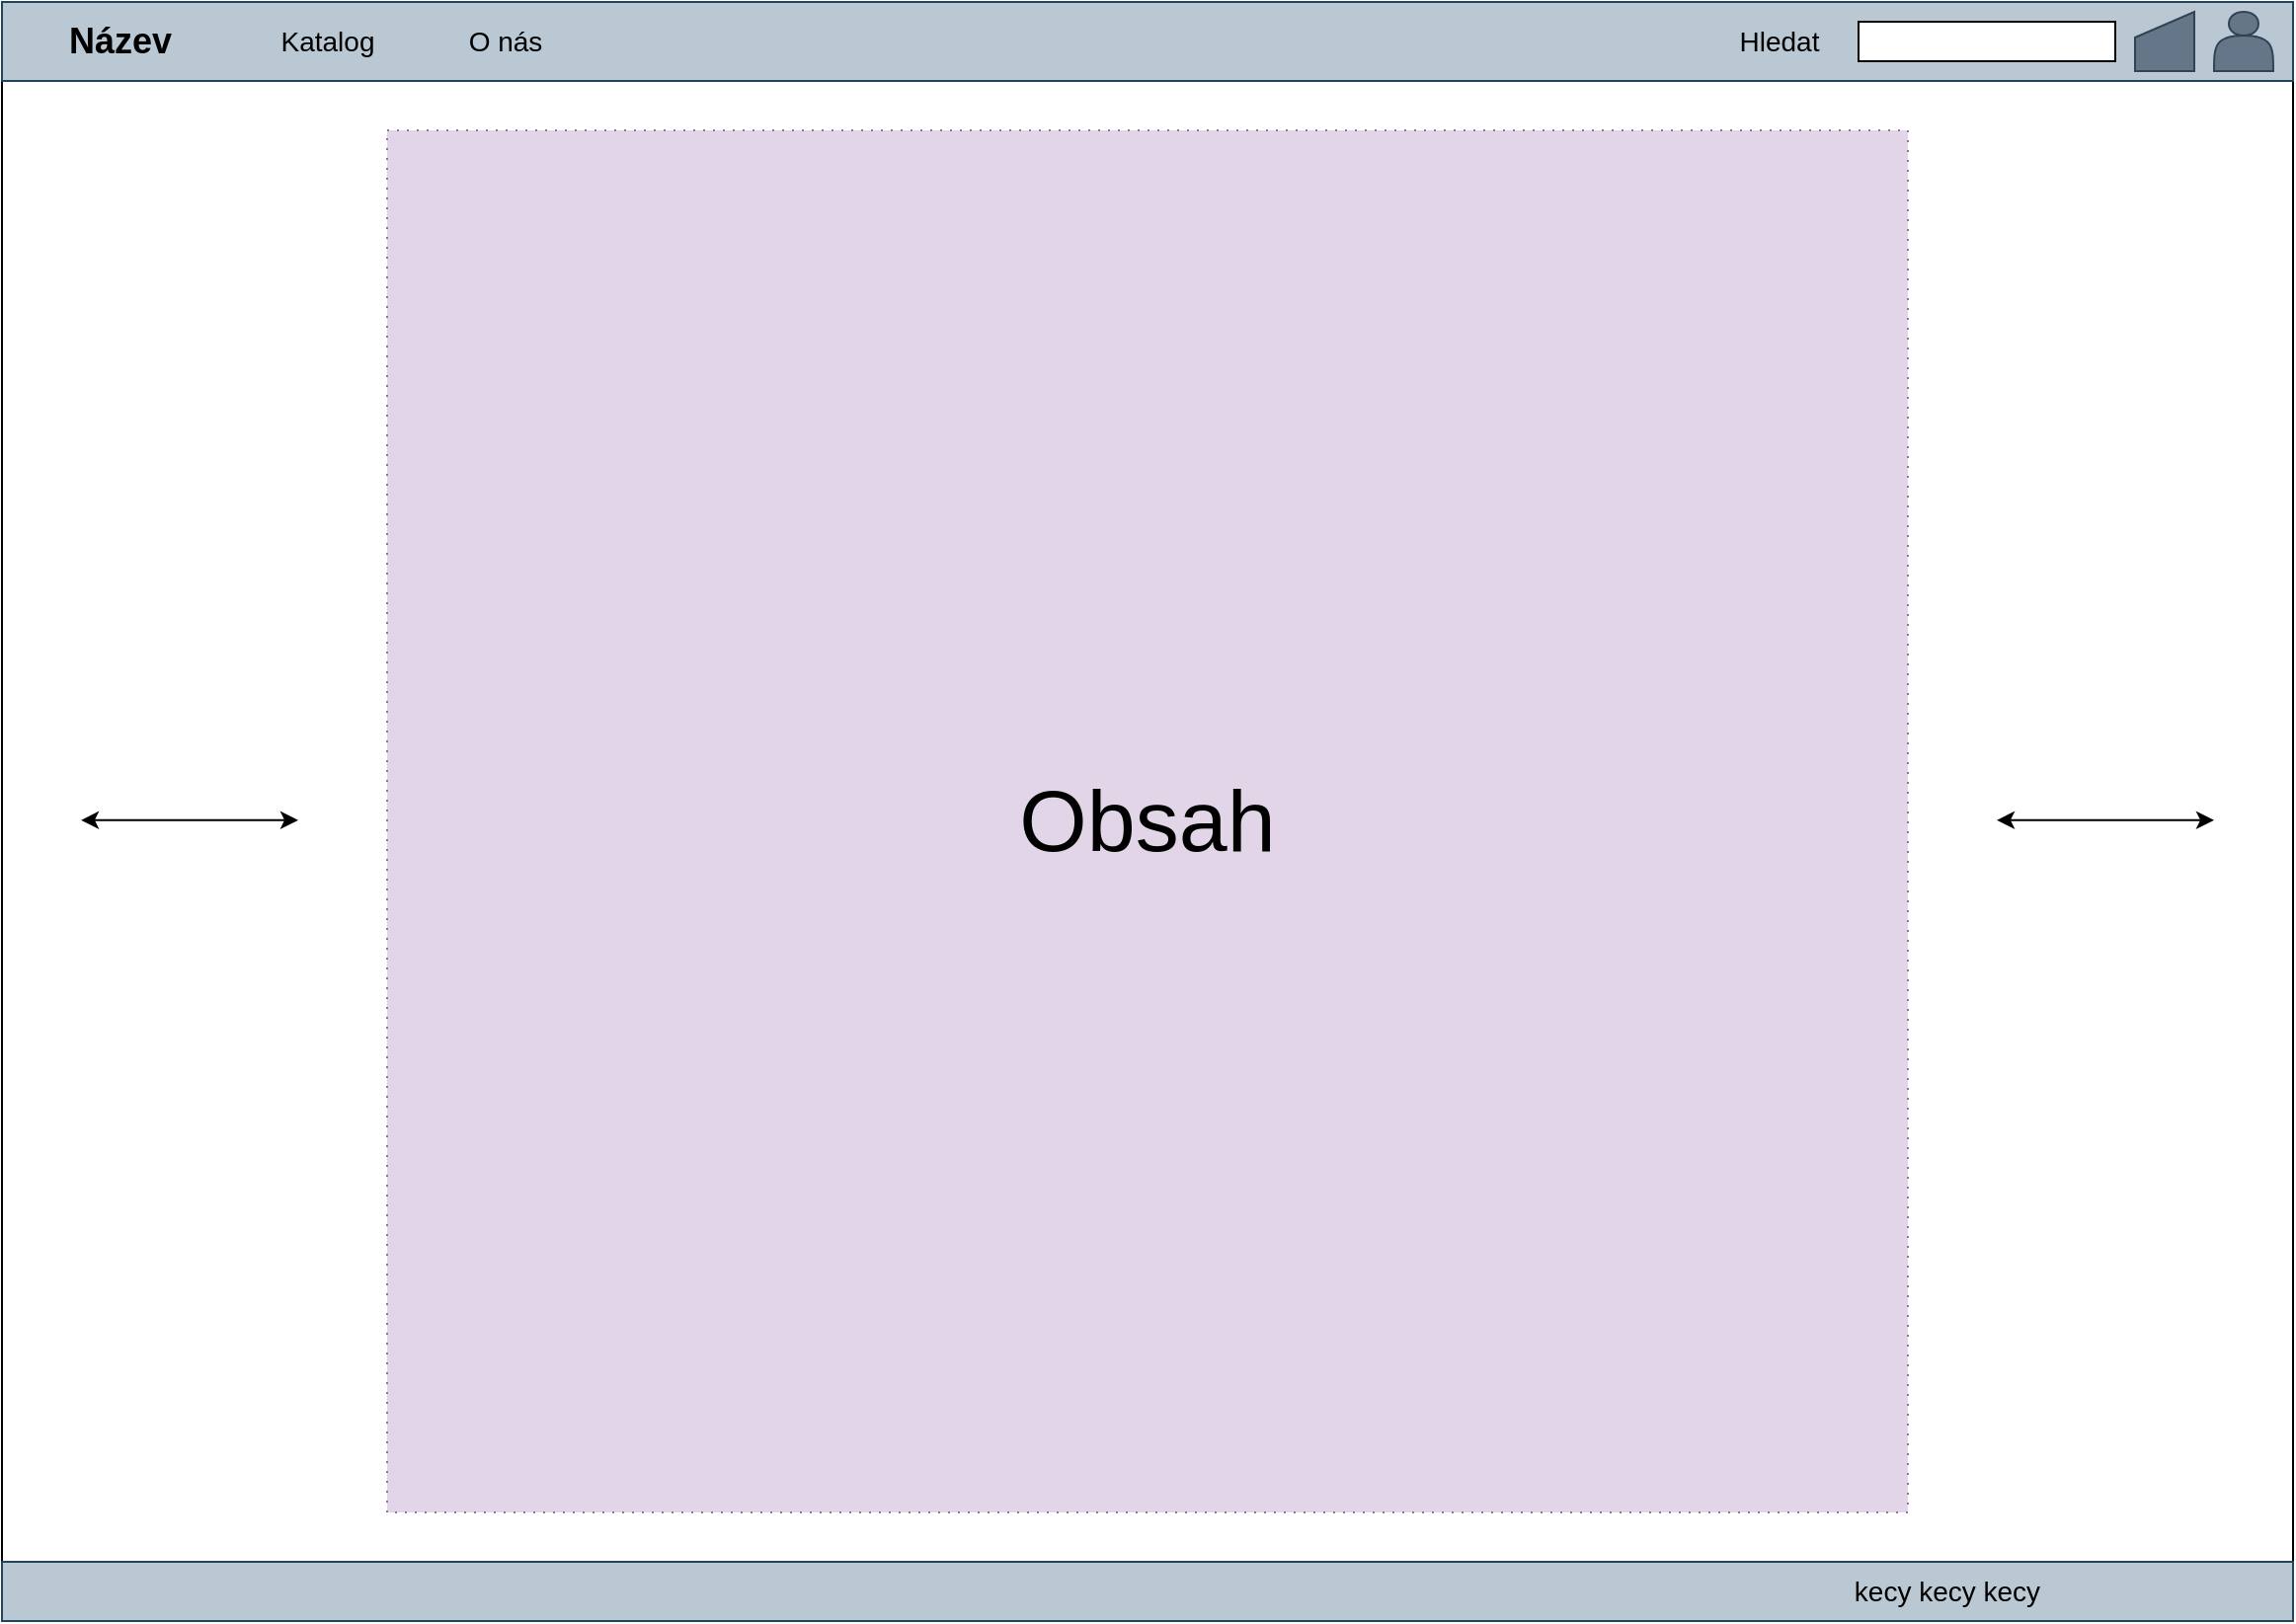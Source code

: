 <mxfile version="13.7.9" type="device" pages="7"><diagram id="ViNAG8t2n-phb3JqnePK" name="Layout"><mxGraphModel dx="2031" dy="2258" grid="1" gridSize="10" guides="1" tooltips="1" connect="1" arrows="1" fold="1" page="1" pageScale="1" pageWidth="827" pageHeight="1169" math="0" shadow="0"><root><mxCell id="0"/><mxCell id="1" parent="0"/><mxCell id="VQhZeNdXnbNppac0sMFN-1" value="" style="rounded=0;whiteSpace=wrap;html=1;" vertex="1" parent="1"><mxGeometry x="40" y="-1080" width="1160" height="750" as="geometry"/></mxCell><mxCell id="VQhZeNdXnbNppac0sMFN-2" value="" style="rounded=0;whiteSpace=wrap;html=1;fillColor=#bac8d3;strokeColor=#23445d;" vertex="1" parent="1"><mxGeometry x="40" y="-1120" width="1160" height="40" as="geometry"/></mxCell><mxCell id="VQhZeNdXnbNppac0sMFN-3" value="Název" style="text;html=1;strokeColor=none;fillColor=none;align=center;verticalAlign=middle;whiteSpace=wrap;rounded=0;fontStyle=1;fontSize=18;" vertex="1" parent="1"><mxGeometry x="60" y="-1110" width="80" height="20" as="geometry"/></mxCell><mxCell id="VQhZeNdXnbNppac0sMFN-4" value="Katalog" style="text;html=1;strokeColor=none;fillColor=none;align=center;verticalAlign=middle;whiteSpace=wrap;rounded=0;fontSize=14;" vertex="1" parent="1"><mxGeometry x="150" y="-1110" width="110" height="20" as="geometry"/></mxCell><mxCell id="VQhZeNdXnbNppac0sMFN-5" value="" style="shape=actor;whiteSpace=wrap;html=1;fontSize=14;fillColor=#647687;strokeColor=#314354;fontColor=#ffffff;" vertex="1" parent="1"><mxGeometry x="1160" y="-1115" width="30" height="30" as="geometry"/></mxCell><mxCell id="VQhZeNdXnbNppac0sMFN-6" value="" style="shape=manualInput;whiteSpace=wrap;html=1;fontSize=14;size=13;fillColor=#647687;strokeColor=#314354;fontColor=#ffffff;" vertex="1" parent="1"><mxGeometry x="1120" y="-1115" width="30" height="30" as="geometry"/></mxCell><mxCell id="VQhZeNdXnbNppac0sMFN-7" value="" style="rounded=0;whiteSpace=wrap;html=1;fontSize=14;" vertex="1" parent="1"><mxGeometry x="980" y="-1110" width="130" height="20" as="geometry"/></mxCell><mxCell id="VQhZeNdXnbNppac0sMFN-8" value="Hledat" style="text;html=1;strokeColor=none;fillColor=none;align=center;verticalAlign=middle;whiteSpace=wrap;rounded=0;fontSize=14;" vertex="1" parent="1"><mxGeometry x="910" y="-1110" width="60" height="20" as="geometry"/></mxCell><mxCell id="VQhZeNdXnbNppac0sMFN-9" value="O nás" style="text;html=1;strokeColor=none;fillColor=none;align=center;verticalAlign=middle;whiteSpace=wrap;rounded=0;fontSize=14;" vertex="1" parent="1"><mxGeometry x="240" y="-1110" width="110" height="20" as="geometry"/></mxCell><mxCell id="VQhZeNdXnbNppac0sMFN-10" value="" style="rounded=0;whiteSpace=wrap;html=1;fillColor=#e1d5e7;strokeColor=#9673a6;dashed=1;dashPattern=1 4;" vertex="1" parent="1"><mxGeometry x="235" y="-1055" width="770" height="700" as="geometry"/></mxCell><mxCell id="VQhZeNdXnbNppac0sMFN-11" value="" style="endArrow=classic;startArrow=classic;html=1;" edge="1" parent="1"><mxGeometry width="50" height="50" relative="1" as="geometry"><mxPoint x="1050.0" y="-705.59" as="sourcePoint"/><mxPoint x="1160.0" y="-705.59" as="targetPoint"/></mxGeometry></mxCell><mxCell id="VQhZeNdXnbNppac0sMFN-12" value="" style="endArrow=classic;startArrow=classic;html=1;" edge="1" parent="1"><mxGeometry width="50" height="50" relative="1" as="geometry"><mxPoint x="80" y="-705.59" as="sourcePoint"/><mxPoint x="190" y="-705.59" as="targetPoint"/></mxGeometry></mxCell><mxCell id="VQhZeNdXnbNppac0sMFN-13" value="" style="rounded=0;whiteSpace=wrap;html=1;fillColor=#bac8d3;strokeColor=#23445d;" vertex="1" parent="1"><mxGeometry x="40" y="-330" width="1160" height="30" as="geometry"/></mxCell><mxCell id="VQhZeNdXnbNppac0sMFN-14" value="kecy kecy kecy" style="text;html=1;strokeColor=none;fillColor=none;align=center;verticalAlign=middle;whiteSpace=wrap;rounded=0;fontSize=14;" vertex="1" parent="1"><mxGeometry x="860" y="-325" width="330" height="20" as="geometry"/></mxCell><mxCell id="VQhZeNdXnbNppac0sMFN-15" value="Obsah" style="text;html=1;strokeColor=none;fillColor=none;align=center;verticalAlign=middle;whiteSpace=wrap;rounded=0;fontSize=44;horizontal=1;" vertex="1" parent="1"><mxGeometry x="495" y="-745" width="250" height="80" as="geometry"/></mxCell></root></mxGraphModel></diagram><diagram id="s2dEoY0oUJR-RPaj86fh" name="Úvod"><mxGraphModel dx="1422" dy="762" grid="1" gridSize="10" guides="1" tooltips="1" connect="1" arrows="1" fold="1" page="1" pageScale="1" pageWidth="827" pageHeight="1169" math="0" shadow="0"><root><mxCell id="cfds9bafFBTUOjzG_k4d-0"/><mxCell id="cfds9bafFBTUOjzG_k4d-1" parent="cfds9bafFBTUOjzG_k4d-0"/><mxCell id="cfds9bafFBTUOjzG_k4d-2" value="" style="rounded=0;whiteSpace=wrap;html=1;" vertex="1" parent="cfds9bafFBTUOjzG_k4d-1"><mxGeometry x="40" y="820" width="1000" height="670" as="geometry"/></mxCell><mxCell id="cfds9bafFBTUOjzG_k4d-3" value="Úvod" style="text;html=1;strokeColor=none;fillColor=none;align=center;verticalAlign=middle;whiteSpace=wrap;rounded=0;fontSize=32;" vertex="1" parent="cfds9bafFBTUOjzG_k4d-1"><mxGeometry x="410" y="770" width="260" height="40" as="geometry"/></mxCell></root></mxGraphModel></diagram><diagram id="ZkQ7ir-poUGoOAgnssx4" name="Katalog"><mxGraphModel dx="1422" dy="762" grid="1" gridSize="10" guides="1" tooltips="1" connect="1" arrows="1" fold="1" page="1" pageScale="1" pageWidth="827" pageHeight="1169" math="0" shadow="0"><root><mxCell id="GpYWo9ufWR0cNjYxisio-0"/><mxCell id="GpYWo9ufWR0cNjYxisio-1" parent="GpYWo9ufWR0cNjYxisio-0"/></root></mxGraphModel></diagram><diagram id="SKazyGZ3uoGxCLKniCh2" name="Detail"><mxGraphModel dx="1422" dy="762" grid="1" gridSize="10" guides="1" tooltips="1" connect="1" arrows="1" fold="1" page="1" pageScale="1" pageWidth="827" pageHeight="1169" math="0" shadow="0"><root><mxCell id="lqK3b0TwCBrQHiiB6zA_-0"/><mxCell id="lqK3b0TwCBrQHiiB6zA_-1" parent="lqK3b0TwCBrQHiiB6zA_-0"/></root></mxGraphModel></diagram><diagram id="e6uA8uksInsHNJnsS4lT" name="Košík - obsah"><mxGraphModel dx="1673" dy="896" grid="1" gridSize="10" guides="1" tooltips="1" connect="1" arrows="1" fold="1" page="1" pageScale="1" pageWidth="827" pageHeight="1169" math="0" shadow="0"><root><mxCell id="LI4vvNnTZart4fEqr7p6-0"/><mxCell id="LI4vvNnTZart4fEqr7p6-1" parent="LI4vvNnTZart4fEqr7p6-0"/><mxCell id="EldfQF9qdea-r5kvkk4e-0" value="" style="rounded=0;whiteSpace=wrap;html=1;dashed=1;dashPattern=1 4;" vertex="1" parent="LI4vvNnTZart4fEqr7p6-1"><mxGeometry x="40" y="40" width="770" height="700" as="geometry"/></mxCell><mxCell id="EldfQF9qdea-r5kvkk4e-1" value="" style="rounded=0;whiteSpace=wrap;html=1;fontSize=32;fillColor=#bac8d3;strokeColor=#23445d;" vertex="1" parent="LI4vvNnTZart4fEqr7p6-1"><mxGeometry x="40" y="40" width="770" height="40" as="geometry"/></mxCell><mxCell id="EldfQF9qdea-r5kvkk4e-2" value="Obsah -&amp;gt; Údaje -&amp;gt; Platba&amp;nbsp;" style="text;html=1;strokeColor=none;fillColor=none;align=center;verticalAlign=middle;whiteSpace=wrap;rounded=0;fontSize=14;fontStyle=1" vertex="1" parent="LI4vvNnTZart4fEqr7p6-1"><mxGeometry x="254" y="50" width="320" height="20" as="geometry"/></mxCell><mxCell id="EldfQF9qdea-r5kvkk4e-3" value="Obsah" style="text;html=1;strokeColor=none;fillColor=none;align=left;verticalAlign=middle;whiteSpace=wrap;rounded=0;fontSize=20;" vertex="1" parent="LI4vvNnTZart4fEqr7p6-1"><mxGeometry x="40" y="90" width="100" height="50" as="geometry"/></mxCell><mxCell id="EldfQF9qdea-r5kvkk4e-4" value="" style="rounded=0;whiteSpace=wrap;html=1;gradientColor=none;fontSize=20;" vertex="1" parent="LI4vvNnTZart4fEqr7p6-1"><mxGeometry x="40" y="140" width="770" height="420" as="geometry"/></mxCell><mxCell id="ziB6lGi55_4Gf6JUrlwi-1" value="" style="shape=cylinder3;whiteSpace=wrap;html=1;boundedLbl=1;backgroundOutline=1;size=15;strokeColor=#000000;strokeWidth=1;fillColor=none;gradientColor=none;fontSize=34;align=center;" vertex="1" parent="LI4vvNnTZart4fEqr7p6-1"><mxGeometry x="70" y="160" width="40" height="50" as="geometry"/></mxCell><mxCell id="ziB6lGi55_4Gf6JUrlwi-2" value="Název položky" style="text;html=1;strokeColor=none;fillColor=none;align=center;verticalAlign=middle;whiteSpace=wrap;rounded=0;fontSize=16;" vertex="1" parent="LI4vvNnTZart4fEqr7p6-1"><mxGeometry x="130" y="175" width="140" height="20" as="geometry"/></mxCell><mxCell id="ziB6lGi55_4Gf6JUrlwi-3" value="xxxx Kč s DPH" style="text;html=1;strokeColor=none;fillColor=none;align=left;verticalAlign=middle;whiteSpace=wrap;rounded=0;fontSize=16;" vertex="1" parent="LI4vvNnTZart4fEqr7p6-1"><mxGeometry x="650" y="160" width="140" height="20" as="geometry"/></mxCell><mxCell id="ziB6lGi55_4Gf6JUrlwi-4" value="xxxx Kč bez DPH" style="text;html=1;strokeColor=none;fillColor=none;align=left;verticalAlign=middle;whiteSpace=wrap;rounded=0;fontSize=12;" vertex="1" parent="LI4vvNnTZart4fEqr7p6-1"><mxGeometry x="650" y="180" width="140" height="20" as="geometry"/></mxCell><mxCell id="ziB6lGi55_4Gf6JUrlwi-7" value="" style="shape=cylinder3;whiteSpace=wrap;html=1;boundedLbl=1;backgroundOutline=1;size=15;strokeColor=#000000;strokeWidth=1;fillColor=none;gradientColor=none;fontSize=34;align=center;" vertex="1" parent="LI4vvNnTZart4fEqr7p6-1"><mxGeometry x="70" y="250" width="40" height="50" as="geometry"/></mxCell><mxCell id="ziB6lGi55_4Gf6JUrlwi-8" value="Název položky" style="text;html=1;strokeColor=none;fillColor=none;align=center;verticalAlign=middle;whiteSpace=wrap;rounded=0;fontSize=16;" vertex="1" parent="LI4vvNnTZart4fEqr7p6-1"><mxGeometry x="130" y="265" width="140" height="20" as="geometry"/></mxCell><mxCell id="ziB6lGi55_4Gf6JUrlwi-9" value="xxxx Kč s DPH" style="text;html=1;strokeColor=none;fillColor=none;align=left;verticalAlign=middle;whiteSpace=wrap;rounded=0;fontSize=16;" vertex="1" parent="LI4vvNnTZart4fEqr7p6-1"><mxGeometry x="650" y="250" width="140" height="20" as="geometry"/></mxCell><mxCell id="ziB6lGi55_4Gf6JUrlwi-10" value="xxxx Kč bez DPH" style="text;html=1;strokeColor=none;fillColor=none;align=left;verticalAlign=middle;whiteSpace=wrap;rounded=0;fontSize=12;" vertex="1" parent="LI4vvNnTZart4fEqr7p6-1"><mxGeometry x="650" y="270" width="140" height="20" as="geometry"/></mxCell><mxCell id="ziB6lGi55_4Gf6JUrlwi-12" value="" style="endArrow=none;html=1;fontSize=12;opacity=50;" edge="1" parent="LI4vvNnTZart4fEqr7p6-1"><mxGeometry width="50" height="50" relative="1" as="geometry"><mxPoint x="74.5" y="230" as="sourcePoint"/><mxPoint x="775.5" y="230" as="targetPoint"/></mxGeometry></mxCell><mxCell id="ziB6lGi55_4Gf6JUrlwi-13" value="" style="endArrow=none;html=1;fontSize=12;opacity=50;" edge="1" parent="LI4vvNnTZart4fEqr7p6-1"><mxGeometry width="50" height="50" relative="1" as="geometry"><mxPoint x="74.5" y="320" as="sourcePoint"/><mxPoint x="775.5" y="320" as="targetPoint"/></mxGeometry></mxCell><mxCell id="xtZgMg1IPuoBo2rkp4NH-0" value="Celkem xxxx Kč" style="text;html=1;strokeColor=none;fillColor=none;align=left;verticalAlign=middle;whiteSpace=wrap;rounded=0;fontSize=20;" vertex="1" parent="LI4vvNnTZart4fEqr7p6-1"><mxGeometry x="70" y="332.5" width="190" height="35" as="geometry"/></mxCell><mxCell id="JjDy7fCb21oBXNm0RhVu-0" value="Ok" style="rounded=0;whiteSpace=wrap;html=1;fontSize=17;align=center;fillColor=#bac8d3;strokeColor=#23445d;" vertex="1" parent="LI4vvNnTZart4fEqr7p6-1"><mxGeometry x="670" y="335" width="100" height="30" as="geometry"/></mxCell><mxCell id="Pf36tYdVuQUCsML-Mqqc-0" value="" style="rounded=0;whiteSpace=wrap;html=1;" vertex="1" parent="LI4vvNnTZart4fEqr7p6-1"><mxGeometry x="40" y="880" width="1160" height="750" as="geometry"/></mxCell><mxCell id="Pf36tYdVuQUCsML-Mqqc-1" value="" style="rounded=0;whiteSpace=wrap;html=1;fillColor=#bac8d3;strokeColor=#23445d;" vertex="1" parent="LI4vvNnTZart4fEqr7p6-1"><mxGeometry x="40" y="840" width="1160" height="40" as="geometry"/></mxCell><mxCell id="Pf36tYdVuQUCsML-Mqqc-2" value="Název" style="text;html=1;strokeColor=none;fillColor=none;align=center;verticalAlign=middle;whiteSpace=wrap;rounded=0;fontStyle=1;fontSize=18;" vertex="1" parent="LI4vvNnTZart4fEqr7p6-1"><mxGeometry x="60" y="850" width="80" height="20" as="geometry"/></mxCell><mxCell id="Pf36tYdVuQUCsML-Mqqc-3" value="Katalog" style="text;html=1;strokeColor=none;fillColor=none;align=center;verticalAlign=middle;whiteSpace=wrap;rounded=0;fontSize=14;" vertex="1" parent="LI4vvNnTZart4fEqr7p6-1"><mxGeometry x="150" y="850" width="110" height="20" as="geometry"/></mxCell><mxCell id="Pf36tYdVuQUCsML-Mqqc-4" value="" style="shape=actor;whiteSpace=wrap;html=1;fontSize=14;fillColor=#647687;strokeColor=#314354;fontColor=#ffffff;" vertex="1" parent="LI4vvNnTZart4fEqr7p6-1"><mxGeometry x="1160" y="845" width="30" height="30" as="geometry"/></mxCell><mxCell id="Pf36tYdVuQUCsML-Mqqc-5" value="" style="shape=manualInput;whiteSpace=wrap;html=1;fontSize=14;size=13;fillColor=#647687;strokeColor=#314354;fontColor=#ffffff;" vertex="1" parent="LI4vvNnTZart4fEqr7p6-1"><mxGeometry x="1120" y="845" width="30" height="30" as="geometry"/></mxCell><mxCell id="Pf36tYdVuQUCsML-Mqqc-6" value="" style="rounded=0;whiteSpace=wrap;html=1;fontSize=14;" vertex="1" parent="LI4vvNnTZart4fEqr7p6-1"><mxGeometry x="980" y="850" width="130" height="20" as="geometry"/></mxCell><mxCell id="Pf36tYdVuQUCsML-Mqqc-7" value="Hledat" style="text;html=1;strokeColor=none;fillColor=none;align=center;verticalAlign=middle;whiteSpace=wrap;rounded=0;fontSize=14;" vertex="1" parent="LI4vvNnTZart4fEqr7p6-1"><mxGeometry x="910" y="850" width="60" height="20" as="geometry"/></mxCell><mxCell id="Pf36tYdVuQUCsML-Mqqc-8" value="O nás" style="text;html=1;strokeColor=none;fillColor=none;align=center;verticalAlign=middle;whiteSpace=wrap;rounded=0;fontSize=14;" vertex="1" parent="LI4vvNnTZart4fEqr7p6-1"><mxGeometry x="240" y="850" width="110" height="20" as="geometry"/></mxCell><mxCell id="Pf36tYdVuQUCsML-Mqqc-12" value="" style="rounded=0;whiteSpace=wrap;html=1;fillColor=#bac8d3;strokeColor=#23445d;" vertex="1" parent="LI4vvNnTZart4fEqr7p6-1"><mxGeometry x="40" y="1630" width="1160" height="30" as="geometry"/></mxCell><mxCell id="Pf36tYdVuQUCsML-Mqqc-13" value="kecy kecy kecy" style="text;html=1;strokeColor=none;fillColor=none;align=center;verticalAlign=middle;whiteSpace=wrap;rounded=0;fontSize=14;" vertex="1" parent="LI4vvNnTZart4fEqr7p6-1"><mxGeometry x="860" y="1635" width="330" height="20" as="geometry"/></mxCell><mxCell id="Pf36tYdVuQUCsML-Mqqc-15" value="" style="rounded=0;whiteSpace=wrap;html=1;dashed=1;dashPattern=1 4;strokeColor=none;" vertex="1" parent="LI4vvNnTZart4fEqr7p6-1"><mxGeometry x="235" y="905" width="770" height="700" as="geometry"/></mxCell><mxCell id="Pf36tYdVuQUCsML-Mqqc-16" value="" style="rounded=0;whiteSpace=wrap;html=1;fontSize=32;fillColor=#bac8d3;strokeColor=#23445d;" vertex="1" parent="LI4vvNnTZart4fEqr7p6-1"><mxGeometry x="235" y="905" width="770" height="40" as="geometry"/></mxCell><mxCell id="Pf36tYdVuQUCsML-Mqqc-17" value="Obsah -&amp;gt; Údaje -&amp;gt; Platba&amp;nbsp;" style="text;html=1;strokeColor=none;fillColor=none;align=center;verticalAlign=middle;whiteSpace=wrap;rounded=0;fontSize=14;fontStyle=1" vertex="1" parent="LI4vvNnTZart4fEqr7p6-1"><mxGeometry x="449" y="915" width="320" height="20" as="geometry"/></mxCell><mxCell id="Pf36tYdVuQUCsML-Mqqc-18" value="Obsah" style="text;html=1;strokeColor=none;fillColor=none;align=left;verticalAlign=middle;whiteSpace=wrap;rounded=0;fontSize=20;" vertex="1" parent="LI4vvNnTZart4fEqr7p6-1"><mxGeometry x="235" y="955" width="100" height="50" as="geometry"/></mxCell><mxCell id="Pf36tYdVuQUCsML-Mqqc-19" value="" style="rounded=0;whiteSpace=wrap;html=1;gradientColor=none;fontSize=20;" vertex="1" parent="LI4vvNnTZart4fEqr7p6-1"><mxGeometry x="235" y="1005" width="770" height="420" as="geometry"/></mxCell><mxCell id="Pf36tYdVuQUCsML-Mqqc-20" value="" style="shape=cylinder3;whiteSpace=wrap;html=1;boundedLbl=1;backgroundOutline=1;size=15;strokeColor=#000000;strokeWidth=1;fillColor=none;gradientColor=none;fontSize=34;align=center;" vertex="1" parent="LI4vvNnTZart4fEqr7p6-1"><mxGeometry x="265" y="1025" width="40" height="50" as="geometry"/></mxCell><mxCell id="Pf36tYdVuQUCsML-Mqqc-21" value="Název položky" style="text;html=1;strokeColor=none;fillColor=none;align=center;verticalAlign=middle;whiteSpace=wrap;rounded=0;fontSize=16;" vertex="1" parent="LI4vvNnTZart4fEqr7p6-1"><mxGeometry x="325" y="1040" width="140" height="20" as="geometry"/></mxCell><mxCell id="Pf36tYdVuQUCsML-Mqqc-22" value="xxxx Kč s DPH" style="text;html=1;strokeColor=none;fillColor=none;align=left;verticalAlign=middle;whiteSpace=wrap;rounded=0;fontSize=16;" vertex="1" parent="LI4vvNnTZart4fEqr7p6-1"><mxGeometry x="845" y="1025" width="140" height="20" as="geometry"/></mxCell><mxCell id="Pf36tYdVuQUCsML-Mqqc-23" value="xxxx Kč bez DPH" style="text;html=1;strokeColor=none;fillColor=none;align=left;verticalAlign=middle;whiteSpace=wrap;rounded=0;fontSize=12;" vertex="1" parent="LI4vvNnTZart4fEqr7p6-1"><mxGeometry x="845" y="1045" width="140" height="20" as="geometry"/></mxCell><mxCell id="Pf36tYdVuQUCsML-Mqqc-24" value="" style="shape=cylinder3;whiteSpace=wrap;html=1;boundedLbl=1;backgroundOutline=1;size=15;strokeColor=#000000;strokeWidth=1;fillColor=none;gradientColor=none;fontSize=34;align=center;" vertex="1" parent="LI4vvNnTZart4fEqr7p6-1"><mxGeometry x="265" y="1115" width="40" height="50" as="geometry"/></mxCell><mxCell id="Pf36tYdVuQUCsML-Mqqc-25" value="Název položky" style="text;html=1;strokeColor=none;fillColor=none;align=center;verticalAlign=middle;whiteSpace=wrap;rounded=0;fontSize=16;" vertex="1" parent="LI4vvNnTZart4fEqr7p6-1"><mxGeometry x="325" y="1130" width="140" height="20" as="geometry"/></mxCell><mxCell id="Pf36tYdVuQUCsML-Mqqc-26" value="xxxx Kč s DPH" style="text;html=1;strokeColor=none;fillColor=none;align=left;verticalAlign=middle;whiteSpace=wrap;rounded=0;fontSize=16;" vertex="1" parent="LI4vvNnTZart4fEqr7p6-1"><mxGeometry x="845" y="1115" width="140" height="20" as="geometry"/></mxCell><mxCell id="Pf36tYdVuQUCsML-Mqqc-27" value="xxxx Kč bez DPH" style="text;html=1;strokeColor=none;fillColor=none;align=left;verticalAlign=middle;whiteSpace=wrap;rounded=0;fontSize=12;" vertex="1" parent="LI4vvNnTZart4fEqr7p6-1"><mxGeometry x="845" y="1135" width="140" height="20" as="geometry"/></mxCell><mxCell id="Pf36tYdVuQUCsML-Mqqc-28" value="" style="endArrow=none;html=1;fontSize=12;opacity=50;" edge="1" parent="LI4vvNnTZart4fEqr7p6-1"><mxGeometry width="50" height="50" relative="1" as="geometry"><mxPoint x="269.5" y="1095" as="sourcePoint"/><mxPoint x="970.5" y="1095" as="targetPoint"/></mxGeometry></mxCell><mxCell id="Pf36tYdVuQUCsML-Mqqc-29" value="" style="endArrow=none;html=1;fontSize=12;opacity=50;" edge="1" parent="LI4vvNnTZart4fEqr7p6-1"><mxGeometry width="50" height="50" relative="1" as="geometry"><mxPoint x="269.5" y="1185" as="sourcePoint"/><mxPoint x="970.5" y="1185" as="targetPoint"/></mxGeometry></mxCell><mxCell id="Pf36tYdVuQUCsML-Mqqc-30" value="Celkem xxxx Kč" style="text;html=1;strokeColor=none;fillColor=none;align=left;verticalAlign=middle;whiteSpace=wrap;rounded=0;fontSize=20;" vertex="1" parent="LI4vvNnTZart4fEqr7p6-1"><mxGeometry x="265" y="1197.5" width="190" height="35" as="geometry"/></mxCell><mxCell id="Pf36tYdVuQUCsML-Mqqc-31" value="Ok" style="rounded=0;whiteSpace=wrap;html=1;fontSize=17;align=center;fillColor=#bac8d3;strokeColor=#23445d;" vertex="1" parent="LI4vvNnTZart4fEqr7p6-1"><mxGeometry x="865" y="1200" width="100" height="30" as="geometry"/></mxCell></root></mxGraphModel></diagram><diagram id="mtosJW7_Ea0HvbVtuwPk" name="Košík - údaje"><mxGraphModel dx="1673" dy="896" grid="1" gridSize="10" guides="1" tooltips="1" connect="1" arrows="1" fold="1" page="1" pageScale="1" pageWidth="827" pageHeight="1169" math="0" shadow="0"><root><mxCell id="qLU78yt3b7U93hymQsgM-0"/><mxCell id="qLU78yt3b7U93hymQsgM-1" parent="qLU78yt3b7U93hymQsgM-0"/><mxCell id="jq-Vhlu87qvV4B-X1kbO-0" value="" style="rounded=0;whiteSpace=wrap;html=1;dashed=1;dashPattern=1 4;" vertex="1" parent="qLU78yt3b7U93hymQsgM-1"><mxGeometry x="40" y="40" width="770" height="700" as="geometry"/></mxCell><mxCell id="jq-Vhlu87qvV4B-X1kbO-1" value="" style="rounded=0;whiteSpace=wrap;html=1;fontSize=32;fillColor=#bac8d3;strokeColor=#23445d;" vertex="1" parent="qLU78yt3b7U93hymQsgM-1"><mxGeometry x="40" y="40" width="770" height="40" as="geometry"/></mxCell><mxCell id="jq-Vhlu87qvV4B-X1kbO-2" value="Obsah -&amp;gt; Údaje -&amp;gt; Platba&amp;nbsp;" style="text;html=1;strokeColor=none;fillColor=none;align=center;verticalAlign=middle;whiteSpace=wrap;rounded=0;fontSize=14;fontStyle=1" vertex="1" parent="qLU78yt3b7U93hymQsgM-1"><mxGeometry x="254" y="50" width="320" height="20" as="geometry"/></mxCell><mxCell id="jq-Vhlu87qvV4B-X1kbO-3" value="Údaje" style="text;html=1;strokeColor=none;fillColor=none;align=left;verticalAlign=middle;whiteSpace=wrap;rounded=0;fontSize=20;" vertex="1" parent="qLU78yt3b7U93hymQsgM-1"><mxGeometry x="40" y="90" width="100" height="50" as="geometry"/></mxCell><mxCell id="jq-Vhlu87qvV4B-X1kbO-4" value="" style="rounded=0;whiteSpace=wrap;html=1;gradientColor=none;fontSize=20;" vertex="1" parent="qLU78yt3b7U93hymQsgM-1"><mxGeometry x="40" y="140" width="770" height="270" as="geometry"/></mxCell><mxCell id="jq-Vhlu87qvV4B-X1kbO-5" value="text text" style="text;html=1;strokeColor=none;fillColor=none;align=left;verticalAlign=middle;whiteSpace=wrap;rounded=0;fontSize=17;" vertex="1" parent="qLU78yt3b7U93hymQsgM-1"><mxGeometry x="170" y="150" width="120" height="20" as="geometry"/></mxCell><mxCell id="jq-Vhlu87qvV4B-X1kbO-19" value="Ok" style="rounded=0;whiteSpace=wrap;html=1;fontSize=17;align=center;fillColor=#bac8d3;strokeColor=#23445d;" vertex="1" parent="qLU78yt3b7U93hymQsgM-1"><mxGeometry x="356" y="340" width="116" height="20" as="geometry"/></mxCell><mxCell id="3Ii52bo-zAq_GxJMiypR-1" value="text text" style="text;html=1;strokeColor=none;fillColor=none;align=left;verticalAlign=middle;whiteSpace=wrap;rounded=0;fontSize=17;" vertex="1" parent="qLU78yt3b7U93hymQsgM-1"><mxGeometry x="170" y="180" width="120" height="20" as="geometry"/></mxCell><mxCell id="3Ii52bo-zAq_GxJMiypR-2" value="text text" style="text;html=1;strokeColor=none;fillColor=none;align=left;verticalAlign=middle;whiteSpace=wrap;rounded=0;fontSize=17;" vertex="1" parent="qLU78yt3b7U93hymQsgM-1"><mxGeometry x="170" y="210" width="120" height="20" as="geometry"/></mxCell><mxCell id="3Ii52bo-zAq_GxJMiypR-3" value="text text" style="text;html=1;strokeColor=none;fillColor=none;align=left;verticalAlign=middle;whiteSpace=wrap;rounded=0;fontSize=17;" vertex="1" parent="qLU78yt3b7U93hymQsgM-1"><mxGeometry x="170" y="240" width="120" height="20" as="geometry"/></mxCell><mxCell id="3Ii52bo-zAq_GxJMiypR-4" value="" style="rounded=0;whiteSpace=wrap;html=1;gradientColor=none;fontSize=17;align=center;" vertex="1" parent="qLU78yt3b7U93hymQsgM-1"><mxGeometry x="311" y="150" width="206" height="20" as="geometry"/></mxCell><mxCell id="3Ii52bo-zAq_GxJMiypR-5" value="" style="rounded=0;whiteSpace=wrap;html=1;gradientColor=none;fontSize=17;align=center;" vertex="1" parent="qLU78yt3b7U93hymQsgM-1"><mxGeometry x="311" y="180" width="206" height="20" as="geometry"/></mxCell><mxCell id="3Ii52bo-zAq_GxJMiypR-6" value="" style="rounded=0;whiteSpace=wrap;html=1;gradientColor=none;fontSize=17;align=center;" vertex="1" parent="qLU78yt3b7U93hymQsgM-1"><mxGeometry x="311" y="210" width="206" height="20" as="geometry"/></mxCell><mxCell id="3Ii52bo-zAq_GxJMiypR-7" value="" style="rounded=0;whiteSpace=wrap;html=1;gradientColor=none;fontSize=17;align=center;" vertex="1" parent="qLU78yt3b7U93hymQsgM-1"><mxGeometry x="311" y="240" width="206" height="20" as="geometry"/></mxCell><mxCell id="3Ii52bo-zAq_GxJMiypR-8" value="text text" style="text;html=1;strokeColor=none;fillColor=none;align=left;verticalAlign=middle;whiteSpace=wrap;rounded=0;fontSize=17;" vertex="1" parent="qLU78yt3b7U93hymQsgM-1"><mxGeometry x="170" y="270" width="120" height="20" as="geometry"/></mxCell><mxCell id="3Ii52bo-zAq_GxJMiypR-9" value="" style="rounded=0;whiteSpace=wrap;html=1;gradientColor=none;fontSize=17;align=center;" vertex="1" parent="qLU78yt3b7U93hymQsgM-1"><mxGeometry x="311" y="270" width="206" height="20" as="geometry"/></mxCell><mxCell id="3Ii52bo-zAq_GxJMiypR-10" value="text text" style="text;html=1;strokeColor=none;fillColor=none;align=left;verticalAlign=middle;whiteSpace=wrap;rounded=0;fontSize=17;" vertex="1" parent="qLU78yt3b7U93hymQsgM-1"><mxGeometry x="170" y="300" width="120" height="20" as="geometry"/></mxCell><mxCell id="3Ii52bo-zAq_GxJMiypR-11" value="" style="rounded=0;whiteSpace=wrap;html=1;gradientColor=none;fontSize=17;align=center;" vertex="1" parent="qLU78yt3b7U93hymQsgM-1"><mxGeometry x="311" y="300" width="206" height="20" as="geometry"/></mxCell><mxCell id="SobmxqeMXkjRUAFJQdpC-0" value="" style="rounded=0;whiteSpace=wrap;html=1;" vertex="1" parent="qLU78yt3b7U93hymQsgM-1"><mxGeometry x="40" y="960" width="1160" height="750" as="geometry"/></mxCell><mxCell id="SobmxqeMXkjRUAFJQdpC-1" value="" style="rounded=0;whiteSpace=wrap;html=1;fillColor=#bac8d3;strokeColor=#23445d;" vertex="1" parent="qLU78yt3b7U93hymQsgM-1"><mxGeometry x="40" y="920" width="1160" height="40" as="geometry"/></mxCell><mxCell id="SobmxqeMXkjRUAFJQdpC-2" value="Název" style="text;html=1;strokeColor=none;fillColor=none;align=center;verticalAlign=middle;whiteSpace=wrap;rounded=0;fontStyle=1;fontSize=18;" vertex="1" parent="qLU78yt3b7U93hymQsgM-1"><mxGeometry x="60" y="930" width="80" height="20" as="geometry"/></mxCell><mxCell id="SobmxqeMXkjRUAFJQdpC-3" value="Katalog" style="text;html=1;strokeColor=none;fillColor=none;align=center;verticalAlign=middle;whiteSpace=wrap;rounded=0;fontSize=14;" vertex="1" parent="qLU78yt3b7U93hymQsgM-1"><mxGeometry x="150" y="930" width="110" height="20" as="geometry"/></mxCell><mxCell id="SobmxqeMXkjRUAFJQdpC-4" value="" style="shape=actor;whiteSpace=wrap;html=1;fontSize=14;fillColor=#647687;strokeColor=#314354;fontColor=#ffffff;" vertex="1" parent="qLU78yt3b7U93hymQsgM-1"><mxGeometry x="1160" y="925" width="30" height="30" as="geometry"/></mxCell><mxCell id="SobmxqeMXkjRUAFJQdpC-5" value="" style="shape=manualInput;whiteSpace=wrap;html=1;fontSize=14;size=13;fillColor=#647687;strokeColor=#314354;fontColor=#ffffff;" vertex="1" parent="qLU78yt3b7U93hymQsgM-1"><mxGeometry x="1120" y="925" width="30" height="30" as="geometry"/></mxCell><mxCell id="SobmxqeMXkjRUAFJQdpC-6" value="" style="rounded=0;whiteSpace=wrap;html=1;fontSize=14;" vertex="1" parent="qLU78yt3b7U93hymQsgM-1"><mxGeometry x="980" y="930" width="130" height="20" as="geometry"/></mxCell><mxCell id="SobmxqeMXkjRUAFJQdpC-7" value="Hledat" style="text;html=1;strokeColor=none;fillColor=none;align=center;verticalAlign=middle;whiteSpace=wrap;rounded=0;fontSize=14;" vertex="1" parent="qLU78yt3b7U93hymQsgM-1"><mxGeometry x="910" y="930" width="60" height="20" as="geometry"/></mxCell><mxCell id="SobmxqeMXkjRUAFJQdpC-8" value="O nás" style="text;html=1;strokeColor=none;fillColor=none;align=center;verticalAlign=middle;whiteSpace=wrap;rounded=0;fontSize=14;" vertex="1" parent="qLU78yt3b7U93hymQsgM-1"><mxGeometry x="240" y="930" width="110" height="20" as="geometry"/></mxCell><mxCell id="SobmxqeMXkjRUAFJQdpC-12" value="" style="rounded=0;whiteSpace=wrap;html=1;fillColor=#bac8d3;strokeColor=#23445d;" vertex="1" parent="qLU78yt3b7U93hymQsgM-1"><mxGeometry x="40" y="1710" width="1160" height="30" as="geometry"/></mxCell><mxCell id="SobmxqeMXkjRUAFJQdpC-13" value="kecy kecy kecy" style="text;html=1;strokeColor=none;fillColor=none;align=center;verticalAlign=middle;whiteSpace=wrap;rounded=0;fontSize=14;" vertex="1" parent="qLU78yt3b7U93hymQsgM-1"><mxGeometry x="860" y="1715" width="330" height="20" as="geometry"/></mxCell><mxCell id="SobmxqeMXkjRUAFJQdpC-15" value="" style="rounded=0;whiteSpace=wrap;html=1;dashed=1;dashPattern=1 4;strokeColor=none;" vertex="1" parent="qLU78yt3b7U93hymQsgM-1"><mxGeometry x="235" y="985" width="770" height="700" as="geometry"/></mxCell><mxCell id="SobmxqeMXkjRUAFJQdpC-16" value="" style="rounded=0;whiteSpace=wrap;html=1;fontSize=32;fillColor=#bac8d3;strokeColor=#23445d;" vertex="1" parent="qLU78yt3b7U93hymQsgM-1"><mxGeometry x="235" y="985" width="770" height="40" as="geometry"/></mxCell><mxCell id="SobmxqeMXkjRUAFJQdpC-17" value="Obsah -&amp;gt; Údaje -&amp;gt; Platba&amp;nbsp;" style="text;html=1;strokeColor=none;fillColor=none;align=center;verticalAlign=middle;whiteSpace=wrap;rounded=0;fontSize=14;fontStyle=1" vertex="1" parent="qLU78yt3b7U93hymQsgM-1"><mxGeometry x="449" y="995" width="320" height="20" as="geometry"/></mxCell><mxCell id="SobmxqeMXkjRUAFJQdpC-18" value="Údaje" style="text;html=1;strokeColor=none;fillColor=none;align=left;verticalAlign=middle;whiteSpace=wrap;rounded=0;fontSize=20;" vertex="1" parent="qLU78yt3b7U93hymQsgM-1"><mxGeometry x="235" y="1035" width="100" height="50" as="geometry"/></mxCell><mxCell id="SobmxqeMXkjRUAFJQdpC-19" value="" style="rounded=0;whiteSpace=wrap;html=1;gradientColor=none;fontSize=20;" vertex="1" parent="qLU78yt3b7U93hymQsgM-1"><mxGeometry x="235" y="1085" width="770" height="270" as="geometry"/></mxCell><mxCell id="SobmxqeMXkjRUAFJQdpC-20" value="text text" style="text;html=1;strokeColor=none;fillColor=none;align=left;verticalAlign=middle;whiteSpace=wrap;rounded=0;fontSize=17;" vertex="1" parent="qLU78yt3b7U93hymQsgM-1"><mxGeometry x="365" y="1095" width="120" height="20" as="geometry"/></mxCell><mxCell id="SobmxqeMXkjRUAFJQdpC-21" value="Ok" style="rounded=0;whiteSpace=wrap;html=1;fontSize=17;align=center;fillColor=#bac8d3;strokeColor=#23445d;" vertex="1" parent="qLU78yt3b7U93hymQsgM-1"><mxGeometry x="551" y="1285" width="116" height="20" as="geometry"/></mxCell><mxCell id="SobmxqeMXkjRUAFJQdpC-22" value="text text" style="text;html=1;strokeColor=none;fillColor=none;align=left;verticalAlign=middle;whiteSpace=wrap;rounded=0;fontSize=17;" vertex="1" parent="qLU78yt3b7U93hymQsgM-1"><mxGeometry x="365" y="1125" width="120" height="20" as="geometry"/></mxCell><mxCell id="SobmxqeMXkjRUAFJQdpC-23" value="text text" style="text;html=1;strokeColor=none;fillColor=none;align=left;verticalAlign=middle;whiteSpace=wrap;rounded=0;fontSize=17;" vertex="1" parent="qLU78yt3b7U93hymQsgM-1"><mxGeometry x="365" y="1155" width="120" height="20" as="geometry"/></mxCell><mxCell id="SobmxqeMXkjRUAFJQdpC-24" value="text text" style="text;html=1;strokeColor=none;fillColor=none;align=left;verticalAlign=middle;whiteSpace=wrap;rounded=0;fontSize=17;" vertex="1" parent="qLU78yt3b7U93hymQsgM-1"><mxGeometry x="365" y="1185" width="120" height="20" as="geometry"/></mxCell><mxCell id="SobmxqeMXkjRUAFJQdpC-25" value="" style="rounded=0;whiteSpace=wrap;html=1;gradientColor=none;fontSize=17;align=center;" vertex="1" parent="qLU78yt3b7U93hymQsgM-1"><mxGeometry x="506" y="1095" width="206" height="20" as="geometry"/></mxCell><mxCell id="SobmxqeMXkjRUAFJQdpC-26" value="" style="rounded=0;whiteSpace=wrap;html=1;gradientColor=none;fontSize=17;align=center;" vertex="1" parent="qLU78yt3b7U93hymQsgM-1"><mxGeometry x="506" y="1125" width="206" height="20" as="geometry"/></mxCell><mxCell id="SobmxqeMXkjRUAFJQdpC-27" value="" style="rounded=0;whiteSpace=wrap;html=1;gradientColor=none;fontSize=17;align=center;" vertex="1" parent="qLU78yt3b7U93hymQsgM-1"><mxGeometry x="506" y="1155" width="206" height="20" as="geometry"/></mxCell><mxCell id="SobmxqeMXkjRUAFJQdpC-28" value="" style="rounded=0;whiteSpace=wrap;html=1;gradientColor=none;fontSize=17;align=center;" vertex="1" parent="qLU78yt3b7U93hymQsgM-1"><mxGeometry x="506" y="1185" width="206" height="20" as="geometry"/></mxCell><mxCell id="SobmxqeMXkjRUAFJQdpC-29" value="text text" style="text;html=1;strokeColor=none;fillColor=none;align=left;verticalAlign=middle;whiteSpace=wrap;rounded=0;fontSize=17;" vertex="1" parent="qLU78yt3b7U93hymQsgM-1"><mxGeometry x="365" y="1215" width="120" height="20" as="geometry"/></mxCell><mxCell id="SobmxqeMXkjRUAFJQdpC-30" value="" style="rounded=0;whiteSpace=wrap;html=1;gradientColor=none;fontSize=17;align=center;" vertex="1" parent="qLU78yt3b7U93hymQsgM-1"><mxGeometry x="506" y="1215" width="206" height="20" as="geometry"/></mxCell><mxCell id="SobmxqeMXkjRUAFJQdpC-31" value="text text" style="text;html=1;strokeColor=none;fillColor=none;align=left;verticalAlign=middle;whiteSpace=wrap;rounded=0;fontSize=17;" vertex="1" parent="qLU78yt3b7U93hymQsgM-1"><mxGeometry x="365" y="1245" width="120" height="20" as="geometry"/></mxCell><mxCell id="SobmxqeMXkjRUAFJQdpC-32" value="" style="rounded=0;whiteSpace=wrap;html=1;gradientColor=none;fontSize=17;align=center;" vertex="1" parent="qLU78yt3b7U93hymQsgM-1"><mxGeometry x="506" y="1245" width="206" height="20" as="geometry"/></mxCell></root></mxGraphModel></diagram><diagram id="PC_L94sSlOwoh8VIZlH0" name="Košík - platba"><mxGraphModel dx="1673" dy="896" grid="1" gridSize="10" guides="1" tooltips="1" connect="1" arrows="1" fold="1" page="1" pageScale="1" pageWidth="827" pageHeight="1169" math="0" shadow="0"><root><mxCell id="sLWoDSzJOcpjww9J5MmE-0"/><mxCell id="sLWoDSzJOcpjww9J5MmE-1" parent="sLWoDSzJOcpjww9J5MmE-0"/><mxCell id="vCFPRXnwndDX8JtKRdoj-0" value="" style="rounded=0;whiteSpace=wrap;html=1;dashed=1;dashPattern=1 4;" vertex="1" parent="sLWoDSzJOcpjww9J5MmE-1"><mxGeometry x="40" y="40" width="770" height="700" as="geometry"/></mxCell><mxCell id="dTxWRkwSrcUzpFbrj-az-0" value="" style="rounded=0;whiteSpace=wrap;html=1;fontSize=32;fontStyle=1;fillColor=#bac8d3;strokeColor=#23445d;" vertex="1" parent="sLWoDSzJOcpjww9J5MmE-1"><mxGeometry x="40" y="40" width="770" height="40" as="geometry"/></mxCell><mxCell id="dTxWRkwSrcUzpFbrj-az-1" value="Obsah -&amp;gt; Údaje -&amp;gt; Platba&amp;nbsp;" style="text;html=1;strokeColor=none;fillColor=none;align=center;verticalAlign=middle;whiteSpace=wrap;rounded=0;fontSize=14;fontStyle=1" vertex="1" parent="sLWoDSzJOcpjww9J5MmE-1"><mxGeometry x="254" y="50" width="320" height="20" as="geometry"/></mxCell><mxCell id="dTxWRkwSrcUzpFbrj-az-2" value="Doprava" style="text;html=1;strokeColor=none;fillColor=none;align=left;verticalAlign=middle;whiteSpace=wrap;rounded=0;fontSize=20;" vertex="1" parent="sLWoDSzJOcpjww9J5MmE-1"><mxGeometry x="40" y="90" width="100" height="50" as="geometry"/></mxCell><mxCell id="dTxWRkwSrcUzpFbrj-az-3" value="" style="rounded=0;whiteSpace=wrap;html=1;gradientColor=none;fontSize=20;" vertex="1" parent="sLWoDSzJOcpjww9J5MmE-1"><mxGeometry x="40" y="140" width="770" height="110" as="geometry"/></mxCell><mxCell id="dTxWRkwSrcUzpFbrj-az-4" value="text text text" style="text;html=1;strokeColor=none;fillColor=none;align=center;verticalAlign=middle;whiteSpace=wrap;rounded=0;fontSize=17;" vertex="1" parent="sLWoDSzJOcpjww9J5MmE-1"><mxGeometry x="60" y="150" width="180" height="20" as="geometry"/></mxCell><mxCell id="dTxWRkwSrcUzpFbrj-az-6" value="" style="ellipse;whiteSpace=wrap;html=1;aspect=fixed;gradientColor=none;fontSize=17;" vertex="1" parent="sLWoDSzJOcpjww9J5MmE-1"><mxGeometry x="70" y="150" width="20" height="20" as="geometry"/></mxCell><mxCell id="dTxWRkwSrcUzpFbrj-az-7" value="text text text" style="text;html=1;strokeColor=none;fillColor=none;align=center;verticalAlign=middle;whiteSpace=wrap;rounded=0;fontSize=17;" vertex="1" parent="sLWoDSzJOcpjww9J5MmE-1"><mxGeometry x="60" y="180" width="180" height="20" as="geometry"/></mxCell><mxCell id="dTxWRkwSrcUzpFbrj-az-8" value="" style="ellipse;whiteSpace=wrap;html=1;aspect=fixed;gradientColor=none;fontSize=17;" vertex="1" parent="sLWoDSzJOcpjww9J5MmE-1"><mxGeometry x="70" y="180" width="20" height="20" as="geometry"/></mxCell><mxCell id="dTxWRkwSrcUzpFbrj-az-9" value="text text text" style="text;html=1;strokeColor=none;fillColor=none;align=center;verticalAlign=middle;whiteSpace=wrap;rounded=0;fontSize=17;" vertex="1" parent="sLWoDSzJOcpjww9J5MmE-1"><mxGeometry x="60" y="210" width="180" height="20" as="geometry"/></mxCell><mxCell id="dTxWRkwSrcUzpFbrj-az-10" value="" style="ellipse;whiteSpace=wrap;html=1;aspect=fixed;gradientColor=none;fontSize=17;" vertex="1" parent="sLWoDSzJOcpjww9J5MmE-1"><mxGeometry x="70" y="210" width="20" height="20" as="geometry"/></mxCell><mxCell id="dTxWRkwSrcUzpFbrj-az-11" value="Platba" style="text;html=1;strokeColor=none;fillColor=none;align=left;verticalAlign=middle;whiteSpace=wrap;rounded=0;fontSize=20;" vertex="1" parent="sLWoDSzJOcpjww9J5MmE-1"><mxGeometry x="40" y="260" width="100" height="50" as="geometry"/></mxCell><mxCell id="dTxWRkwSrcUzpFbrj-az-13" value="" style="rounded=0;whiteSpace=wrap;html=1;gradientColor=none;fontSize=20;" vertex="1" parent="sLWoDSzJOcpjww9J5MmE-1"><mxGeometry x="40" y="310" width="770" height="110" as="geometry"/></mxCell><mxCell id="dTxWRkwSrcUzpFbrj-az-14" value="text text text" style="text;html=1;strokeColor=none;fillColor=none;align=center;verticalAlign=middle;whiteSpace=wrap;rounded=0;fontSize=17;" vertex="1" parent="sLWoDSzJOcpjww9J5MmE-1"><mxGeometry x="60" y="320" width="180" height="20" as="geometry"/></mxCell><mxCell id="dTxWRkwSrcUzpFbrj-az-15" value="" style="ellipse;whiteSpace=wrap;html=1;aspect=fixed;gradientColor=none;fontSize=17;" vertex="1" parent="sLWoDSzJOcpjww9J5MmE-1"><mxGeometry x="70" y="320" width="20" height="20" as="geometry"/></mxCell><mxCell id="dTxWRkwSrcUzpFbrj-az-16" value="text text text" style="text;html=1;strokeColor=none;fillColor=none;align=center;verticalAlign=middle;whiteSpace=wrap;rounded=0;fontSize=17;" vertex="1" parent="sLWoDSzJOcpjww9J5MmE-1"><mxGeometry x="60" y="350" width="180" height="20" as="geometry"/></mxCell><mxCell id="dTxWRkwSrcUzpFbrj-az-17" value="" style="ellipse;whiteSpace=wrap;html=1;aspect=fixed;gradientColor=none;fontSize=17;" vertex="1" parent="sLWoDSzJOcpjww9J5MmE-1"><mxGeometry x="70" y="350" width="20" height="20" as="geometry"/></mxCell><mxCell id="dTxWRkwSrcUzpFbrj-az-18" value="text text text" style="text;html=1;strokeColor=none;fillColor=none;align=center;verticalAlign=middle;whiteSpace=wrap;rounded=0;fontSize=17;" vertex="1" parent="sLWoDSzJOcpjww9J5MmE-1"><mxGeometry x="60" y="380" width="180" height="20" as="geometry"/></mxCell><mxCell id="dTxWRkwSrcUzpFbrj-az-19" value="" style="ellipse;whiteSpace=wrap;html=1;aspect=fixed;gradientColor=none;fontSize=17;" vertex="1" parent="sLWoDSzJOcpjww9J5MmE-1"><mxGeometry x="70" y="380" width="20" height="20" as="geometry"/></mxCell><mxCell id="dTxWRkwSrcUzpFbrj-az-20" value="Ok" style="rounded=0;whiteSpace=wrap;html=1;fontSize=17;align=center;fillColor=#bac8d3;strokeColor=#23445d;" vertex="1" parent="sLWoDSzJOcpjww9J5MmE-1"><mxGeometry x="710" y="440" width="100" height="30" as="geometry"/></mxCell><mxCell id="dTxWRkwSrcUzpFbrj-az-21" value="Celkem xxxx Kč" style="text;html=1;strokeColor=none;fillColor=none;align=left;verticalAlign=middle;whiteSpace=wrap;rounded=0;fontSize=20;" vertex="1" parent="sLWoDSzJOcpjww9J5MmE-1"><mxGeometry x="40" y="430" width="190" height="50" as="geometry"/></mxCell><mxCell id="Jn06xo945MbUtsqqTApf-0" value="" style="rounded=0;whiteSpace=wrap;html=1;" vertex="1" parent="sLWoDSzJOcpjww9J5MmE-1"><mxGeometry x="40" y="950" width="1160" height="750" as="geometry"/></mxCell><mxCell id="Jn06xo945MbUtsqqTApf-1" value="" style="rounded=0;whiteSpace=wrap;html=1;fillColor=#bac8d3;strokeColor=#23445d;" vertex="1" parent="sLWoDSzJOcpjww9J5MmE-1"><mxGeometry x="40" y="910" width="1160" height="40" as="geometry"/></mxCell><mxCell id="Jn06xo945MbUtsqqTApf-2" value="Název" style="text;html=1;strokeColor=none;fillColor=none;align=center;verticalAlign=middle;whiteSpace=wrap;rounded=0;fontStyle=1;fontSize=18;" vertex="1" parent="sLWoDSzJOcpjww9J5MmE-1"><mxGeometry x="60" y="920" width="80" height="20" as="geometry"/></mxCell><mxCell id="Jn06xo945MbUtsqqTApf-3" value="Katalog" style="text;html=1;strokeColor=none;fillColor=none;align=center;verticalAlign=middle;whiteSpace=wrap;rounded=0;fontSize=14;" vertex="1" parent="sLWoDSzJOcpjww9J5MmE-1"><mxGeometry x="150" y="920" width="110" height="20" as="geometry"/></mxCell><mxCell id="Jn06xo945MbUtsqqTApf-4" value="" style="shape=actor;whiteSpace=wrap;html=1;fontSize=14;fillColor=#647687;strokeColor=#314354;fontColor=#ffffff;" vertex="1" parent="sLWoDSzJOcpjww9J5MmE-1"><mxGeometry x="1160" y="915" width="30" height="30" as="geometry"/></mxCell><mxCell id="Jn06xo945MbUtsqqTApf-5" value="" style="shape=manualInput;whiteSpace=wrap;html=1;fontSize=14;size=13;fillColor=#647687;strokeColor=#314354;fontColor=#ffffff;" vertex="1" parent="sLWoDSzJOcpjww9J5MmE-1"><mxGeometry x="1120" y="915" width="30" height="30" as="geometry"/></mxCell><mxCell id="Jn06xo945MbUtsqqTApf-6" value="" style="rounded=0;whiteSpace=wrap;html=1;fontSize=14;" vertex="1" parent="sLWoDSzJOcpjww9J5MmE-1"><mxGeometry x="980" y="920" width="130" height="20" as="geometry"/></mxCell><mxCell id="Jn06xo945MbUtsqqTApf-7" value="Hledat" style="text;html=1;strokeColor=none;fillColor=none;align=center;verticalAlign=middle;whiteSpace=wrap;rounded=0;fontSize=14;" vertex="1" parent="sLWoDSzJOcpjww9J5MmE-1"><mxGeometry x="910" y="920" width="60" height="20" as="geometry"/></mxCell><mxCell id="Jn06xo945MbUtsqqTApf-8" value="O nás" style="text;html=1;strokeColor=none;fillColor=none;align=center;verticalAlign=middle;whiteSpace=wrap;rounded=0;fontSize=14;" vertex="1" parent="sLWoDSzJOcpjww9J5MmE-1"><mxGeometry x="240" y="920" width="110" height="20" as="geometry"/></mxCell><mxCell id="Jn06xo945MbUtsqqTApf-12" value="" style="rounded=0;whiteSpace=wrap;html=1;fillColor=#bac8d3;strokeColor=#23445d;" vertex="1" parent="sLWoDSzJOcpjww9J5MmE-1"><mxGeometry x="40" y="1700" width="1160" height="30" as="geometry"/></mxCell><mxCell id="Jn06xo945MbUtsqqTApf-13" value="kecy kecy kecy" style="text;html=1;strokeColor=none;fillColor=none;align=center;verticalAlign=middle;whiteSpace=wrap;rounded=0;fontSize=14;" vertex="1" parent="sLWoDSzJOcpjww9J5MmE-1"><mxGeometry x="860" y="1705" width="330" height="20" as="geometry"/></mxCell><mxCell id="Jn06xo945MbUtsqqTApf-15" value="" style="rounded=0;whiteSpace=wrap;html=1;dashed=1;dashPattern=1 4;strokeColor=none;" vertex="1" parent="sLWoDSzJOcpjww9J5MmE-1"><mxGeometry x="229" y="975" width="770" height="700" as="geometry"/></mxCell><mxCell id="Jn06xo945MbUtsqqTApf-16" value="" style="rounded=0;whiteSpace=wrap;html=1;fontSize=32;fontStyle=1;fillColor=#bac8d3;strokeColor=#23445d;" vertex="1" parent="sLWoDSzJOcpjww9J5MmE-1"><mxGeometry x="229" y="975" width="770" height="40" as="geometry"/></mxCell><mxCell id="Jn06xo945MbUtsqqTApf-17" value="Obsah -&amp;gt; Údaje -&amp;gt; Platba&amp;nbsp;" style="text;html=1;strokeColor=none;fillColor=none;align=center;verticalAlign=middle;whiteSpace=wrap;rounded=0;fontSize=14;fontStyle=1" vertex="1" parent="sLWoDSzJOcpjww9J5MmE-1"><mxGeometry x="443" y="985" width="320" height="20" as="geometry"/></mxCell><mxCell id="Jn06xo945MbUtsqqTApf-18" value="Doprava" style="text;html=1;strokeColor=none;fillColor=none;align=left;verticalAlign=middle;whiteSpace=wrap;rounded=0;fontSize=20;" vertex="1" parent="sLWoDSzJOcpjww9J5MmE-1"><mxGeometry x="229" y="1025" width="100" height="50" as="geometry"/></mxCell><mxCell id="Jn06xo945MbUtsqqTApf-19" value="" style="rounded=0;whiteSpace=wrap;html=1;gradientColor=none;fontSize=20;" vertex="1" parent="sLWoDSzJOcpjww9J5MmE-1"><mxGeometry x="229" y="1075" width="770" height="110" as="geometry"/></mxCell><mxCell id="Jn06xo945MbUtsqqTApf-20" value="text text text" style="text;html=1;strokeColor=none;fillColor=none;align=center;verticalAlign=middle;whiteSpace=wrap;rounded=0;fontSize=17;" vertex="1" parent="sLWoDSzJOcpjww9J5MmE-1"><mxGeometry x="249" y="1085" width="180" height="20" as="geometry"/></mxCell><mxCell id="Jn06xo945MbUtsqqTApf-21" value="" style="ellipse;whiteSpace=wrap;html=1;aspect=fixed;gradientColor=none;fontSize=17;" vertex="1" parent="sLWoDSzJOcpjww9J5MmE-1"><mxGeometry x="259" y="1085" width="20" height="20" as="geometry"/></mxCell><mxCell id="Jn06xo945MbUtsqqTApf-22" value="text text text" style="text;html=1;strokeColor=none;fillColor=none;align=center;verticalAlign=middle;whiteSpace=wrap;rounded=0;fontSize=17;" vertex="1" parent="sLWoDSzJOcpjww9J5MmE-1"><mxGeometry x="249" y="1115" width="180" height="20" as="geometry"/></mxCell><mxCell id="Jn06xo945MbUtsqqTApf-23" value="" style="ellipse;whiteSpace=wrap;html=1;aspect=fixed;gradientColor=none;fontSize=17;" vertex="1" parent="sLWoDSzJOcpjww9J5MmE-1"><mxGeometry x="259" y="1115" width="20" height="20" as="geometry"/></mxCell><mxCell id="Jn06xo945MbUtsqqTApf-24" value="text text text" style="text;html=1;strokeColor=none;fillColor=none;align=center;verticalAlign=middle;whiteSpace=wrap;rounded=0;fontSize=17;" vertex="1" parent="sLWoDSzJOcpjww9J5MmE-1"><mxGeometry x="249" y="1145" width="180" height="20" as="geometry"/></mxCell><mxCell id="Jn06xo945MbUtsqqTApf-25" value="" style="ellipse;whiteSpace=wrap;html=1;aspect=fixed;gradientColor=none;fontSize=17;" vertex="1" parent="sLWoDSzJOcpjww9J5MmE-1"><mxGeometry x="259" y="1145" width="20" height="20" as="geometry"/></mxCell><mxCell id="Jn06xo945MbUtsqqTApf-26" value="Platba" style="text;html=1;strokeColor=none;fillColor=none;align=left;verticalAlign=middle;whiteSpace=wrap;rounded=0;fontSize=20;" vertex="1" parent="sLWoDSzJOcpjww9J5MmE-1"><mxGeometry x="229" y="1195" width="100" height="50" as="geometry"/></mxCell><mxCell id="Jn06xo945MbUtsqqTApf-27" value="" style="rounded=0;whiteSpace=wrap;html=1;gradientColor=none;fontSize=20;" vertex="1" parent="sLWoDSzJOcpjww9J5MmE-1"><mxGeometry x="229" y="1245" width="770" height="110" as="geometry"/></mxCell><mxCell id="Jn06xo945MbUtsqqTApf-28" value="text text text" style="text;html=1;strokeColor=none;fillColor=none;align=center;verticalAlign=middle;whiteSpace=wrap;rounded=0;fontSize=17;" vertex="1" parent="sLWoDSzJOcpjww9J5MmE-1"><mxGeometry x="249" y="1255" width="180" height="20" as="geometry"/></mxCell><mxCell id="Jn06xo945MbUtsqqTApf-29" value="" style="ellipse;whiteSpace=wrap;html=1;aspect=fixed;gradientColor=none;fontSize=17;" vertex="1" parent="sLWoDSzJOcpjww9J5MmE-1"><mxGeometry x="259" y="1255" width="20" height="20" as="geometry"/></mxCell><mxCell id="Jn06xo945MbUtsqqTApf-30" value="text text text" style="text;html=1;strokeColor=none;fillColor=none;align=center;verticalAlign=middle;whiteSpace=wrap;rounded=0;fontSize=17;" vertex="1" parent="sLWoDSzJOcpjww9J5MmE-1"><mxGeometry x="249" y="1285" width="180" height="20" as="geometry"/></mxCell><mxCell id="Jn06xo945MbUtsqqTApf-31" value="" style="ellipse;whiteSpace=wrap;html=1;aspect=fixed;gradientColor=none;fontSize=17;" vertex="1" parent="sLWoDSzJOcpjww9J5MmE-1"><mxGeometry x="259" y="1285" width="20" height="20" as="geometry"/></mxCell><mxCell id="Jn06xo945MbUtsqqTApf-32" value="text text text" style="text;html=1;strokeColor=none;fillColor=none;align=center;verticalAlign=middle;whiteSpace=wrap;rounded=0;fontSize=17;" vertex="1" parent="sLWoDSzJOcpjww9J5MmE-1"><mxGeometry x="249" y="1315" width="180" height="20" as="geometry"/></mxCell><mxCell id="Jn06xo945MbUtsqqTApf-33" value="" style="ellipse;whiteSpace=wrap;html=1;aspect=fixed;gradientColor=none;fontSize=17;" vertex="1" parent="sLWoDSzJOcpjww9J5MmE-1"><mxGeometry x="259" y="1315" width="20" height="20" as="geometry"/></mxCell><mxCell id="Jn06xo945MbUtsqqTApf-34" value="Ok" style="rounded=0;whiteSpace=wrap;html=1;fontSize=17;align=center;fillColor=#bac8d3;strokeColor=#23445d;" vertex="1" parent="sLWoDSzJOcpjww9J5MmE-1"><mxGeometry x="899" y="1375" width="100" height="30" as="geometry"/></mxCell><mxCell id="Jn06xo945MbUtsqqTApf-35" value="Celkem xxxx Kč" style="text;html=1;strokeColor=none;fillColor=none;align=left;verticalAlign=middle;whiteSpace=wrap;rounded=0;fontSize=20;" vertex="1" parent="sLWoDSzJOcpjww9J5MmE-1"><mxGeometry x="229" y="1365" width="190" height="50" as="geometry"/></mxCell></root></mxGraphModel></diagram></mxfile>